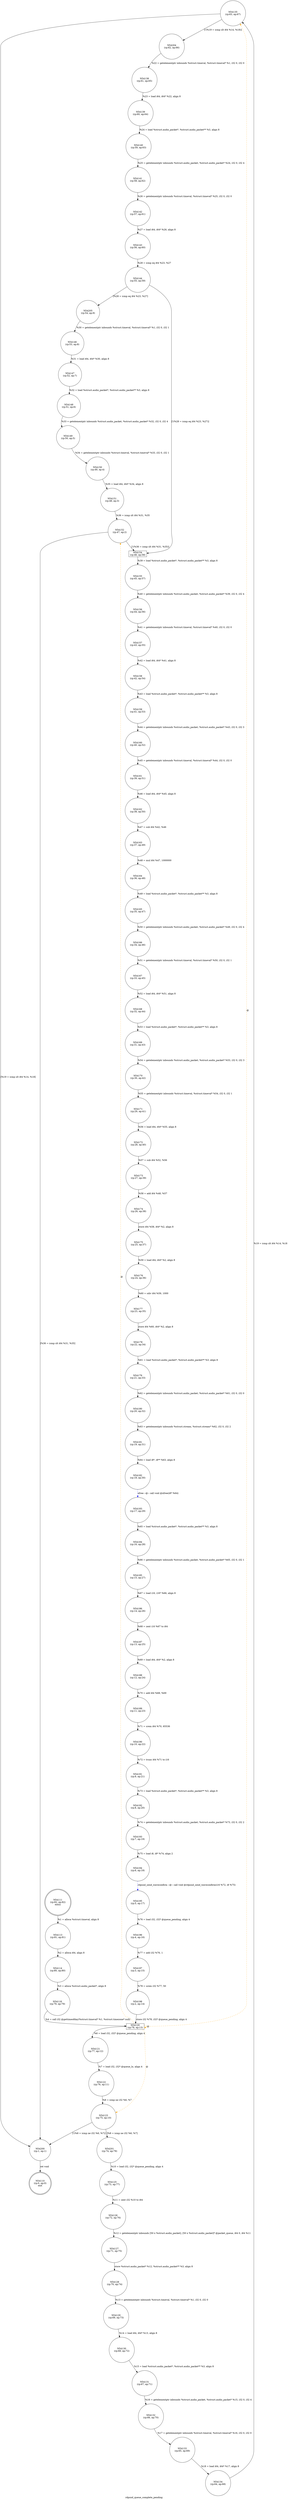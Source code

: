 digraph rdpsnd_queue_complete_pending {
label="rdpsnd_queue_complete_pending"
54110 [label="N54110\n(rp:0, ep:0)\nexit", shape="doublecircle"]
54111 [label="N54111\n(rp:82, ep:82)\nentry", shape="doublecircle"]
54111 -> 54113 [label="%1 = alloca %struct.timeval, align 8"]
54113 [label="N54113\n(rp:81, ep:81)", shape="circle"]
54113 -> 54114 [label="%2 = alloca i64, align 8"]
54114 [label="N54114\n(rp:80, ep:80)", shape="circle"]
54114 -> 54118 [label="%3 = alloca %struct.audio_packet*, align 8"]
54118 [label="N54118\n(rp:79, ep:79)", shape="circle"]
54118 -> 54120 [label="%4 = call i32 @gettimeofday(%struct.timeval* %1, %struct.timezone* null)"]
54120 [label="N54120\n(rp:78, ep:13)", shape="box"]
54120 -> 54121 [label="%6 = load i32, i32* @queue_pending, align 4"]
54120 -> 54120 [label="@", style="dashed", color="orange"]
54120 -> 54135 [label="@", style="dashed", color="orange"]
54120 -> 54152 [label="@", style="dashed", color="orange"]
54120 -> 54123 [label="@", style="dashed", color="orange"]
54121 [label="N54121\n(rp:77, ep:12)", shape="circle"]
54121 -> 54122 [label="%7 = load i32, i32* @queue_lo, align 4"]
54122 [label="N54122\n(rp:76, ep:11)", shape="circle"]
54122 -> 54123 [label="%8 = icmp ne i32 %6, %7"]
54123 [label="N54123\n(rp:75, ep:10)", shape="circle"]
54123 -> 54201 [label="[%8 = icmp ne i32 %6, %7]"]
54123 -> 54200 [label="[!(%8 = icmp ne i32 %6, %7)]"]
54125 [label="N54125\n(rp:73, ep:77)", shape="circle"]
54125 -> 54126 [label="%11 = zext i32 %10 to i64"]
54126 [label="N54126\n(rp:72, ep:76)", shape="circle"]
54126 -> 54127 [label="%12 = getelementptr inbounds [50 x %struct.audio_packet], [50 x %struct.audio_packet]* @packet_queue, i64 0, i64 %11"]
54127 [label="N54127\n(rp:71, ep:75)", shape="circle"]
54127 -> 54128 [label="store %struct.audio_packet* %12, %struct.audio_packet** %3, align 8"]
54128 [label="N54128\n(rp:70, ep:74)", shape="circle"]
54128 -> 54129 [label="%13 = getelementptr inbounds %struct.timeval, %struct.timeval* %1, i32 0, i32 0"]
54129 [label="N54129\n(rp:69, ep:73)", shape="circle"]
54129 -> 54130 [label="%14 = load i64, i64* %13, align 8"]
54130 [label="N54130\n(rp:68, ep:72)", shape="circle"]
54130 -> 54131 [label="%15 = load %struct.audio_packet*, %struct.audio_packet** %3, align 8"]
54131 [label="N54131\n(rp:67, ep:71)", shape="circle"]
54131 -> 54132 [label="%16 = getelementptr inbounds %struct.audio_packet, %struct.audio_packet* %15, i32 0, i32 4"]
54132 [label="N54132\n(rp:66, ep:70)", shape="circle"]
54132 -> 54133 [label="%17 = getelementptr inbounds %struct.timeval, %struct.timeval* %16, i32 0, i32 0"]
54133 [label="N54133\n(rp:65, ep:69)", shape="circle"]
54133 -> 54134 [label="%18 = load i64, i64* %17, align 8"]
54134 [label="N54134\n(rp:64, ep:68)", shape="circle"]
54134 -> 54135 [label="%19 = icmp slt i64 %14, %18"]
54135 [label="N54135\n(rp:63, ep:67)", shape="circle"]
54135 -> 54204 [label="[!(%19 = icmp slt i64 %14, %18)]"]
54135 -> 54200 [label="[%19 = icmp slt i64 %14, %18]"]
54138 [label="N54138\n(rp:61, ep:65)", shape="circle"]
54138 -> 54139 [label="%23 = load i64, i64* %22, align 8"]
54139 [label="N54139\n(rp:60, ep:64)", shape="circle"]
54139 -> 54140 [label="%24 = load %struct.audio_packet*, %struct.audio_packet** %3, align 8"]
54140 [label="N54140\n(rp:59, ep:63)", shape="circle"]
54140 -> 54141 [label="%25 = getelementptr inbounds %struct.audio_packet, %struct.audio_packet* %24, i32 0, i32 4"]
54141 [label="N54141\n(rp:58, ep:62)", shape="circle"]
54141 -> 54142 [label="%26 = getelementptr inbounds %struct.timeval, %struct.timeval* %25, i32 0, i32 0"]
54142 [label="N54142\n(rp:57, ep:61)", shape="circle"]
54142 -> 54143 [label="%27 = load i64, i64* %26, align 8"]
54143 [label="N54143\n(rp:56, ep:60)", shape="circle"]
54143 -> 54144 [label="%28 = icmp eq i64 %23, %27"]
54144 [label="N54144\n(rp:55, ep:59)", shape="circle"]
54144 -> 54205 [label="[%28 = icmp eq i64 %23, %27]"]
54144 -> 54154 [label="[!(%28 = icmp eq i64 %23, %27)]"]
54146 [label="N54146\n(rp:53, ep:8)", shape="circle"]
54146 -> 54147 [label="%31 = load i64, i64* %30, align 8"]
54147 [label="N54147\n(rp:52, ep:7)", shape="circle"]
54147 -> 54148 [label="%32 = load %struct.audio_packet*, %struct.audio_packet** %3, align 8"]
54148 [label="N54148\n(rp:51, ep:6)", shape="circle"]
54148 -> 54149 [label="%33 = getelementptr inbounds %struct.audio_packet, %struct.audio_packet* %32, i32 0, i32 4"]
54149 [label="N54149\n(rp:50, ep:5)", shape="circle"]
54149 -> 54150 [label="%34 = getelementptr inbounds %struct.timeval, %struct.timeval* %33, i32 0, i32 1"]
54150 [label="N54150\n(rp:49, ep:4)", shape="circle"]
54150 -> 54151 [label="%35 = load i64, i64* %34, align 8"]
54151 [label="N54151\n(rp:48, ep:3)", shape="circle"]
54151 -> 54152 [label="%36 = icmp slt i64 %31, %35"]
54152 [label="N54152\n(rp:47, ep:2)", shape="circle"]
54152 -> 54200 [label="[%36 = icmp slt i64 %31, %35]"]
54152 -> 54154 [label="[!(%36 = icmp slt i64 %31, %35)]"]
54154 [label="N54154\n(rp:46, ep:58)", shape="box"]
54154 -> 54155 [label="%39 = load %struct.audio_packet*, %struct.audio_packet** %3, align 8"]
54155 [label="N54155\n(rp:45, ep:57)", shape="circle"]
54155 -> 54156 [label="%40 = getelementptr inbounds %struct.audio_packet, %struct.audio_packet* %39, i32 0, i32 4"]
54156 [label="N54156\n(rp:44, ep:56)", shape="circle"]
54156 -> 54157 [label="%41 = getelementptr inbounds %struct.timeval, %struct.timeval* %40, i32 0, i32 0"]
54157 [label="N54157\n(rp:43, ep:55)", shape="circle"]
54157 -> 54158 [label="%42 = load i64, i64* %41, align 8"]
54158 [label="N54158\n(rp:42, ep:54)", shape="circle"]
54158 -> 54159 [label="%43 = load %struct.audio_packet*, %struct.audio_packet** %3, align 8"]
54159 [label="N54159\n(rp:41, ep:53)", shape="circle"]
54159 -> 54160 [label="%44 = getelementptr inbounds %struct.audio_packet, %struct.audio_packet* %43, i32 0, i32 3"]
54160 [label="N54160\n(rp:40, ep:52)", shape="circle"]
54160 -> 54161 [label="%45 = getelementptr inbounds %struct.timeval, %struct.timeval* %44, i32 0, i32 0"]
54161 [label="N54161\n(rp:39, ep:51)", shape="circle"]
54161 -> 54162 [label="%46 = load i64, i64* %45, align 8"]
54162 [label="N54162\n(rp:38, ep:50)", shape="circle"]
54162 -> 54163 [label="%47 = sub i64 %42, %46"]
54163 [label="N54163\n(rp:37, ep:49)", shape="circle"]
54163 -> 54164 [label="%48 = mul i64 %47, 1000000"]
54164 [label="N54164\n(rp:36, ep:48)", shape="circle"]
54164 -> 54165 [label="%49 = load %struct.audio_packet*, %struct.audio_packet** %3, align 8"]
54165 [label="N54165\n(rp:35, ep:47)", shape="circle"]
54165 -> 54166 [label="%50 = getelementptr inbounds %struct.audio_packet, %struct.audio_packet* %49, i32 0, i32 4"]
54166 [label="N54166\n(rp:34, ep:46)", shape="circle"]
54166 -> 54167 [label="%51 = getelementptr inbounds %struct.timeval, %struct.timeval* %50, i32 0, i32 1"]
54167 [label="N54167\n(rp:33, ep:45)", shape="circle"]
54167 -> 54168 [label="%52 = load i64, i64* %51, align 8"]
54168 [label="N54168\n(rp:32, ep:44)", shape="circle"]
54168 -> 54169 [label="%53 = load %struct.audio_packet*, %struct.audio_packet** %3, align 8"]
54169 [label="N54169\n(rp:31, ep:43)", shape="circle"]
54169 -> 54170 [label="%54 = getelementptr inbounds %struct.audio_packet, %struct.audio_packet* %53, i32 0, i32 3"]
54170 [label="N54170\n(rp:30, ep:42)", shape="circle"]
54170 -> 54171 [label="%55 = getelementptr inbounds %struct.timeval, %struct.timeval* %54, i32 0, i32 1"]
54171 [label="N54171\n(rp:29, ep:41)", shape="circle"]
54171 -> 54172 [label="%56 = load i64, i64* %55, align 8"]
54172 [label="N54172\n(rp:28, ep:40)", shape="circle"]
54172 -> 54173 [label="%57 = sub i64 %52, %56"]
54173 [label="N54173\n(rp:27, ep:39)", shape="circle"]
54173 -> 54174 [label="%58 = add i64 %48, %57"]
54174 [label="N54174\n(rp:26, ep:38)", shape="circle"]
54174 -> 54175 [label="store i64 %58, i64* %2, align 8"]
54175 [label="N54175\n(rp:25, ep:37)", shape="circle"]
54175 -> 54176 [label="%59 = load i64, i64* %2, align 8"]
54176 [label="N54176\n(rp:24, ep:36)", shape="circle"]
54176 -> 54177 [label="%60 = sdiv i64 %59, 1000"]
54177 [label="N54177\n(rp:23, ep:35)", shape="circle"]
54177 -> 54178 [label="store i64 %60, i64* %2, align 8"]
54178 [label="N54178\n(rp:22, ep:34)", shape="circle"]
54178 -> 54179 [label="%61 = load %struct.audio_packet*, %struct.audio_packet** %3, align 8"]
54179 [label="N54179\n(rp:21, ep:33)", shape="circle"]
54179 -> 54180 [label="%62 = getelementptr inbounds %struct.audio_packet, %struct.audio_packet* %61, i32 0, i32 0"]
54180 [label="N54180\n(rp:20, ep:32)", shape="circle"]
54180 -> 54181 [label="%63 = getelementptr inbounds %struct.stream, %struct.stream* %62, i32 0, i32 2"]
54181 [label="N54181\n(rp:19, ep:31)", shape="circle"]
54181 -> 54182 [label="%64 = load i8*, i8** %63, align 8"]
54182 [label="N54182\n(rp:18, ep:30)", shape="circle"]
54182 -> 54183 [label="xfree --@-- call void @xfree(i8* %64)", style="dashed", color="blue"]
54183 [label="N54183\n(rp:17, ep:29)", shape="circle"]
54183 -> 54184 [label="%65 = load %struct.audio_packet*, %struct.audio_packet** %3, align 8"]
54184 [label="N54184\n(rp:16, ep:28)", shape="circle"]
54184 -> 54185 [label="%66 = getelementptr inbounds %struct.audio_packet, %struct.audio_packet* %65, i32 0, i32 1"]
54185 [label="N54185\n(rp:15, ep:27)", shape="circle"]
54185 -> 54186 [label="%67 = load i16, i16* %66, align 8"]
54186 [label="N54186\n(rp:14, ep:26)", shape="circle"]
54186 -> 54187 [label="%68 = zext i16 %67 to i64"]
54187 [label="N54187\n(rp:13, ep:25)", shape="circle"]
54187 -> 54188 [label="%69 = load i64, i64* %2, align 8"]
54188 [label="N54188\n(rp:12, ep:24)", shape="circle"]
54188 -> 54189 [label="%70 = add i64 %68, %69"]
54189 [label="N54189\n(rp:11, ep:23)", shape="circle"]
54189 -> 54190 [label="%71 = srem i64 %70, 65536"]
54190 [label="N54190\n(rp:10, ep:22)", shape="circle"]
54190 -> 54191 [label="%72 = trunc i64 %71 to i16"]
54191 [label="N54191\n(rp:9, ep:21)", shape="circle"]
54191 -> 54192 [label="%73 = load %struct.audio_packet*, %struct.audio_packet** %3, align 8"]
54192 [label="N54192\n(rp:8, ep:20)", shape="circle"]
54192 -> 54193 [label="%74 = getelementptr inbounds %struct.audio_packet, %struct.audio_packet* %73, i32 0, i32 2"]
54193 [label="N54193\n(rp:7, ep:19)", shape="circle"]
54193 -> 54194 [label="%75 = load i8, i8* %74, align 2"]
54194 [label="N54194\n(rp:6, ep:18)", shape="circle"]
54194 -> 54195 [label="rdpsnd_send_waveconfirm --@-- call void @rdpsnd_send_waveconfirm(i16 %72, i8 %75)", style="dashed", color="blue"]
54195 [label="N54195\n(rp:5, ep:17)", shape="circle"]
54195 -> 54196 [label="%76 = load i32, i32* @queue_pending, align 4"]
54196 [label="N54196\n(rp:4, ep:16)", shape="circle"]
54196 -> 54197 [label="%77 = add i32 %76, 1"]
54197 [label="N54197\n(rp:3, ep:15)", shape="circle"]
54197 -> 54198 [label="%78 = urem i32 %77, 50"]
54198 [label="N54198\n(rp:2, ep:14)", shape="circle"]
54198 -> 54120 [label="store i32 %78, i32* @queue_pending, align 4"]
54200 [label="N54200\n(rp:1, ep:1)", shape="circle"]
54200 -> 54110 [label="ret void"]
54201 [label="N54201\n(rp:74, ep:78)", shape="circle"]
54201 -> 54125 [label="%10 = load i32, i32* @queue_pending, align 4"]
54204 [label="N54204\n(rp:62, ep:66)", shape="circle"]
54204 -> 54138 [label="%22 = getelementptr inbounds %struct.timeval, %struct.timeval* %1, i32 0, i32 0"]
54205 [label="N54205\n(rp:54, ep:9)", shape="circle"]
54205 -> 54146 [label="%30 = getelementptr inbounds %struct.timeval, %struct.timeval* %1, i32 0, i32 1"]
}
